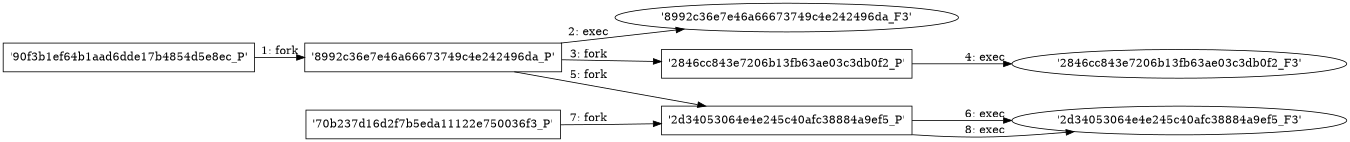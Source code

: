 digraph "D:\Learning\Paper\apt\基于CTI的攻击预警\Dataset\攻击图\ASGfromALLCTI\Crashing Stacks Without Squishing Bugs Advanced Vulnerability Analysis.dot" {
rankdir="LR"
size="9"
fixedsize="false"
splines="true"
nodesep=0.3
ranksep=0
fontsize=10
overlap="scalexy"
engine= "neato"
	"'90f3b1ef64b1aad6dde17b4854d5e8ec_P'" [node_type=Process shape=box]
	"'8992c36e7e46a66673749c4e242496da_P'" [node_type=Process shape=box]
	"'90f3b1ef64b1aad6dde17b4854d5e8ec_P'" -> "'8992c36e7e46a66673749c4e242496da_P'" [label="1: fork"]
	"'8992c36e7e46a66673749c4e242496da_P'" [node_type=Process shape=box]
	"'8992c36e7e46a66673749c4e242496da_F3'" [node_type=File shape=ellipse]
	"'8992c36e7e46a66673749c4e242496da_P'" -> "'8992c36e7e46a66673749c4e242496da_F3'" [label="2: exec"]
	"'8992c36e7e46a66673749c4e242496da_P'" [node_type=Process shape=box]
	"'2846cc843e7206b13fb63ae03c3db0f2_P'" [node_type=Process shape=box]
	"'8992c36e7e46a66673749c4e242496da_P'" -> "'2846cc843e7206b13fb63ae03c3db0f2_P'" [label="3: fork"]
	"'2846cc843e7206b13fb63ae03c3db0f2_P'" [node_type=Process shape=box]
	"'2846cc843e7206b13fb63ae03c3db0f2_F3'" [node_type=File shape=ellipse]
	"'2846cc843e7206b13fb63ae03c3db0f2_P'" -> "'2846cc843e7206b13fb63ae03c3db0f2_F3'" [label="4: exec"]
	"'8992c36e7e46a66673749c4e242496da_P'" [node_type=Process shape=box]
	"'2d34053064e4e245c40afc38884a9ef5_P'" [node_type=Process shape=box]
	"'8992c36e7e46a66673749c4e242496da_P'" -> "'2d34053064e4e245c40afc38884a9ef5_P'" [label="5: fork"]
	"'2d34053064e4e245c40afc38884a9ef5_P'" [node_type=Process shape=box]
	"'2d34053064e4e245c40afc38884a9ef5_F3'" [node_type=File shape=ellipse]
	"'2d34053064e4e245c40afc38884a9ef5_P'" -> "'2d34053064e4e245c40afc38884a9ef5_F3'" [label="6: exec"]
	"'70b237d16d2f7b5eda11122e750036f3_P'" [node_type=Process shape=box]
	"'2d34053064e4e245c40afc38884a9ef5_P'" [node_type=Process shape=box]
	"'70b237d16d2f7b5eda11122e750036f3_P'" -> "'2d34053064e4e245c40afc38884a9ef5_P'" [label="7: fork"]
	"'2d34053064e4e245c40afc38884a9ef5_P'" [node_type=Process shape=box]
	"'2d34053064e4e245c40afc38884a9ef5_F3'" [node_type=File shape=ellipse]
	"'2d34053064e4e245c40afc38884a9ef5_P'" -> "'2d34053064e4e245c40afc38884a9ef5_F3'" [label="8: exec"]
}
